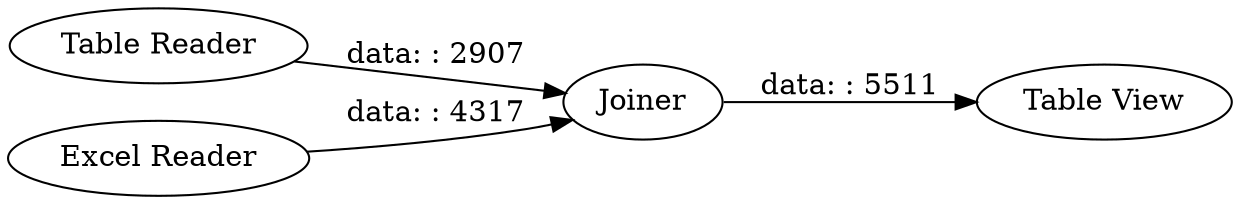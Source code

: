 digraph {
	"3807759748574776909_12" [label=Joiner]
	"3807759748574776909_11" [label="Table Reader"]
	"3807759748574776909_15" [label="Table View"]
	"3807759748574776909_10" [label="Excel Reader"]
	"3807759748574776909_11" -> "3807759748574776909_12" [label="data: : 2907"]
	"3807759748574776909_12" -> "3807759748574776909_15" [label="data: : 5511"]
	"3807759748574776909_10" -> "3807759748574776909_12" [label="data: : 4317"]
	rankdir=LR
}
